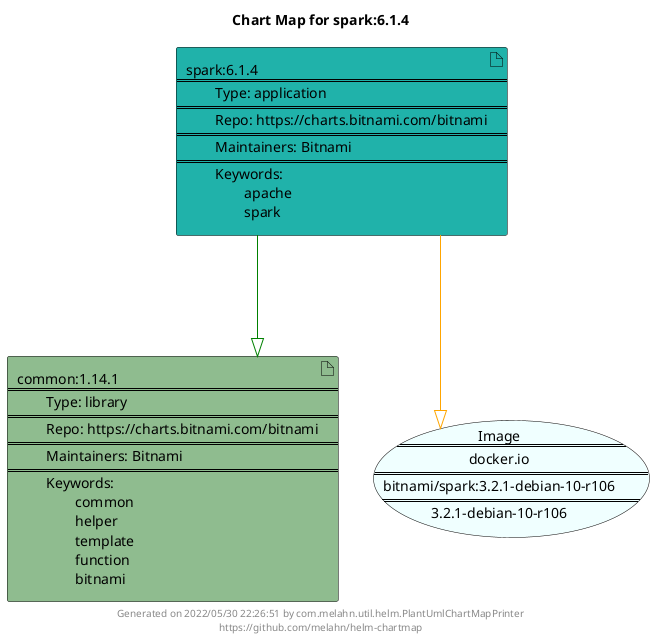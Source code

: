 @startuml
skinparam linetype ortho
skinparam backgroundColor white
skinparam usecaseBorderColor black
skinparam usecaseArrowColor LightSlateGray
skinparam artifactBorderColor black
skinparam artifactArrowColor LightSlateGray

title Chart Map for spark:6.1.4

'There are 2 referenced Helm Charts
artifact "common:1.14.1\n====\n\tType: library\n====\n\tRepo: https://charts.bitnami.com/bitnami\n====\n\tMaintainers: Bitnami\n====\n\tKeywords: \n\t\tcommon\n\t\thelper\n\t\ttemplate\n\t\tfunction\n\t\tbitnami" as common_1_14_1 #DarkSeaGreen
artifact "spark:6.1.4\n====\n\tType: application\n====\n\tRepo: https://charts.bitnami.com/bitnami\n====\n\tMaintainers: Bitnami\n====\n\tKeywords: \n\t\tapache\n\t\tspark" as spark_6_1_4 #LightSeaGreen

'There is one referenced Docker Image
usecase "Image\n====\ndocker.io\n====\nbitnami/spark:3.2.1-debian-10-r106\n====\n3.2.1-debian-10-r106" as docker_io_bitnami_spark_3_2_1_debian_10_r106 #Azure

'Chart Dependencies
spark_6_1_4--[#green]-|>common_1_14_1
spark_6_1_4--[#orange]-|>docker_io_bitnami_spark_3_2_1_debian_10_r106

center footer Generated on 2022/05/30 22:26:51 by com.melahn.util.helm.PlantUmlChartMapPrinter\nhttps://github.com/melahn/helm-chartmap
@enduml

